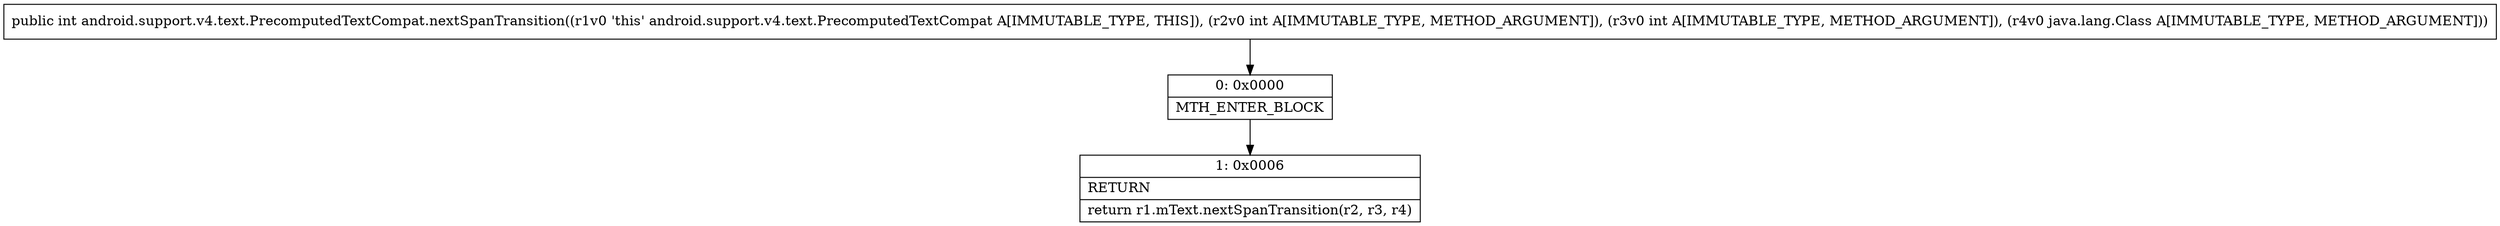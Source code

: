 digraph "CFG forandroid.support.v4.text.PrecomputedTextCompat.nextSpanTransition(IILjava\/lang\/Class;)I" {
Node_0 [shape=record,label="{0\:\ 0x0000|MTH_ENTER_BLOCK\l}"];
Node_1 [shape=record,label="{1\:\ 0x0006|RETURN\l|return r1.mText.nextSpanTransition(r2, r3, r4)\l}"];
MethodNode[shape=record,label="{public int android.support.v4.text.PrecomputedTextCompat.nextSpanTransition((r1v0 'this' android.support.v4.text.PrecomputedTextCompat A[IMMUTABLE_TYPE, THIS]), (r2v0 int A[IMMUTABLE_TYPE, METHOD_ARGUMENT]), (r3v0 int A[IMMUTABLE_TYPE, METHOD_ARGUMENT]), (r4v0 java.lang.Class A[IMMUTABLE_TYPE, METHOD_ARGUMENT])) }"];
MethodNode -> Node_0;
Node_0 -> Node_1;
}

